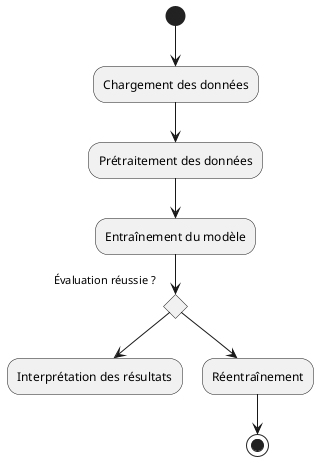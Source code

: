 @startuml
(*) --> "Chargement des données"
--> "Prétraitement des données"
--> "Entraînement du modèle"
if "Évaluation réussie ?" then
    --> "Interprétation des résultats"
else
    --> "Réentraînement"
endif
--> (*)
@enduml